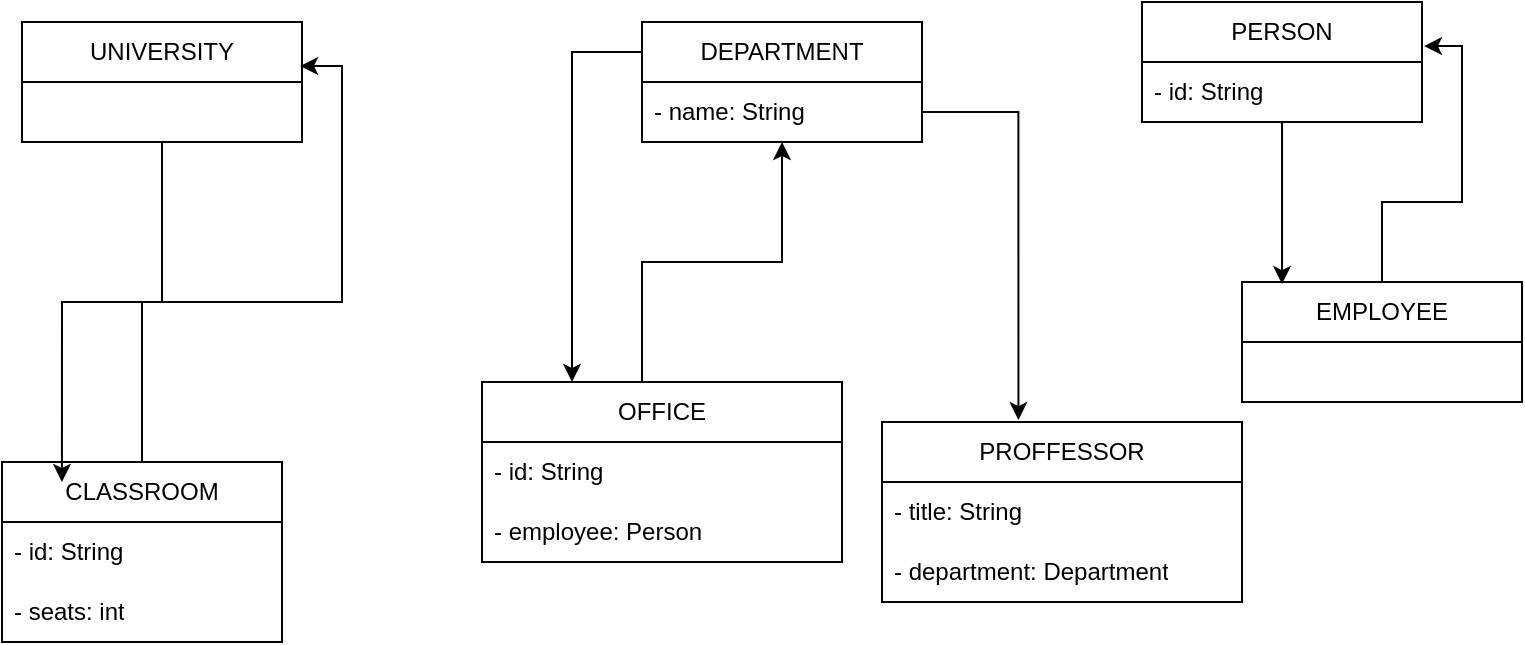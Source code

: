 <mxfile version="22.0.2" type="device" pages="2">
  <diagram name="Page-1" id="IUlO7cHkW2K4LpeZwaog">
    <mxGraphModel dx="880" dy="470" grid="1" gridSize="10" guides="1" tooltips="1" connect="1" arrows="1" fold="1" page="1" pageScale="1" pageWidth="850" pageHeight="1100" math="0" shadow="0">
      <root>
        <mxCell id="0" />
        <mxCell id="1" parent="0" />
        <mxCell id="qoQrK04n8VAV8RSdhUEa-8" style="edgeStyle=orthogonalEdgeStyle;rounded=0;orthogonalLoop=1;jettySize=auto;html=1;exitX=1;exitY=0.5;exitDx=0;exitDy=0;entryX=1;entryY=0.5;entryDx=0;entryDy=0;" edge="1" parent="1">
          <mxGeometry relative="1" as="geometry">
            <mxPoint x="140" y="220" as="targetPoint" />
            <mxPoint x="140" y="220" as="sourcePoint" />
          </mxGeometry>
        </mxCell>
        <mxCell id="lTNTDqDK4QfkvNidkWpD-1" value="PROFFESSOR" style="swimlane;fontStyle=0;childLayout=stackLayout;horizontal=1;startSize=30;horizontalStack=0;resizeParent=1;resizeParentMax=0;resizeLast=0;collapsible=1;marginBottom=0;whiteSpace=wrap;html=1;" vertex="1" parent="1">
          <mxGeometry x="450" y="220" width="180" height="90" as="geometry" />
        </mxCell>
        <mxCell id="lTNTDqDK4QfkvNidkWpD-2" value="- title: String" style="text;strokeColor=none;fillColor=none;align=left;verticalAlign=middle;spacingLeft=4;spacingRight=4;overflow=hidden;points=[[0,0.5],[1,0.5]];portConstraint=eastwest;rotatable=0;whiteSpace=wrap;html=1;" vertex="1" parent="lTNTDqDK4QfkvNidkWpD-1">
          <mxGeometry y="30" width="180" height="30" as="geometry" />
        </mxCell>
        <mxCell id="lTNTDqDK4QfkvNidkWpD-3" value="- department: Department" style="text;strokeColor=none;fillColor=none;align=left;verticalAlign=middle;spacingLeft=4;spacingRight=4;overflow=hidden;points=[[0,0.5],[1,0.5]];portConstraint=eastwest;rotatable=0;whiteSpace=wrap;html=1;" vertex="1" parent="lTNTDqDK4QfkvNidkWpD-1">
          <mxGeometry y="60" width="180" height="30" as="geometry" />
        </mxCell>
        <mxCell id="lTNTDqDK4QfkvNidkWpD-51" style="edgeStyle=orthogonalEdgeStyle;rounded=0;orthogonalLoop=1;jettySize=auto;html=1;entryX=0.25;entryY=0;entryDx=0;entryDy=0;exitX=0;exitY=0.25;exitDx=0;exitDy=0;" edge="1" parent="1" source="lTNTDqDK4QfkvNidkWpD-5" target="lTNTDqDK4QfkvNidkWpD-17">
          <mxGeometry relative="1" as="geometry" />
        </mxCell>
        <mxCell id="lTNTDqDK4QfkvNidkWpD-5" value="DEPARTMENT" style="swimlane;fontStyle=0;childLayout=stackLayout;horizontal=1;startSize=30;horizontalStack=0;resizeParent=1;resizeParentMax=0;resizeLast=0;collapsible=1;marginBottom=0;whiteSpace=wrap;html=1;" vertex="1" parent="1">
          <mxGeometry x="330" y="20" width="140" height="60" as="geometry" />
        </mxCell>
        <mxCell id="lTNTDqDK4QfkvNidkWpD-6" value="- name: String" style="text;strokeColor=none;fillColor=none;align=left;verticalAlign=middle;spacingLeft=4;spacingRight=4;overflow=hidden;points=[[0,0.5],[1,0.5]];portConstraint=eastwest;rotatable=0;whiteSpace=wrap;html=1;" vertex="1" parent="lTNTDqDK4QfkvNidkWpD-5">
          <mxGeometry y="30" width="140" height="30" as="geometry" />
        </mxCell>
        <mxCell id="lTNTDqDK4QfkvNidkWpD-9" value="CLASSROOM" style="swimlane;fontStyle=0;childLayout=stackLayout;horizontal=1;startSize=30;horizontalStack=0;resizeParent=1;resizeParentMax=0;resizeLast=0;collapsible=1;marginBottom=0;whiteSpace=wrap;html=1;" vertex="1" parent="1">
          <mxGeometry x="10" y="240" width="140" height="90" as="geometry" />
        </mxCell>
        <mxCell id="lTNTDqDK4QfkvNidkWpD-10" value="- id: String" style="text;strokeColor=none;fillColor=none;align=left;verticalAlign=middle;spacingLeft=4;spacingRight=4;overflow=hidden;points=[[0,0.5],[1,0.5]];portConstraint=eastwest;rotatable=0;whiteSpace=wrap;html=1;" vertex="1" parent="lTNTDqDK4QfkvNidkWpD-9">
          <mxGeometry y="30" width="140" height="30" as="geometry" />
        </mxCell>
        <mxCell id="lTNTDqDK4QfkvNidkWpD-11" value="- seats: int" style="text;strokeColor=none;fillColor=none;align=left;verticalAlign=middle;spacingLeft=4;spacingRight=4;overflow=hidden;points=[[0,0.5],[1,0.5]];portConstraint=eastwest;rotatable=0;whiteSpace=wrap;html=1;" vertex="1" parent="lTNTDqDK4QfkvNidkWpD-9">
          <mxGeometry y="60" width="140" height="30" as="geometry" />
        </mxCell>
        <mxCell id="lTNTDqDK4QfkvNidkWpD-13" value="UNIVERSITY" style="swimlane;fontStyle=0;childLayout=stackLayout;horizontal=1;startSize=30;horizontalStack=0;resizeParent=1;resizeParentMax=0;resizeLast=0;collapsible=1;marginBottom=0;whiteSpace=wrap;html=1;" vertex="1" parent="1">
          <mxGeometry x="20" y="20" width="140" height="60" as="geometry" />
        </mxCell>
        <mxCell id="lTNTDqDK4QfkvNidkWpD-49" style="edgeStyle=orthogonalEdgeStyle;rounded=0;orthogonalLoop=1;jettySize=auto;html=1;" edge="1" parent="1" source="lTNTDqDK4QfkvNidkWpD-17" target="lTNTDqDK4QfkvNidkWpD-5">
          <mxGeometry relative="1" as="geometry">
            <Array as="points">
              <mxPoint x="330" y="140" />
              <mxPoint x="400" y="140" />
            </Array>
          </mxGeometry>
        </mxCell>
        <mxCell id="lTNTDqDK4QfkvNidkWpD-17" value="OFFICE" style="swimlane;fontStyle=0;childLayout=stackLayout;horizontal=1;startSize=30;horizontalStack=0;resizeParent=1;resizeParentMax=0;resizeLast=0;collapsible=1;marginBottom=0;whiteSpace=wrap;html=1;" vertex="1" parent="1">
          <mxGeometry x="250" y="200" width="180" height="90" as="geometry" />
        </mxCell>
        <mxCell id="lTNTDqDK4QfkvNidkWpD-18" value="- id: String" style="text;strokeColor=none;fillColor=none;align=left;verticalAlign=middle;spacingLeft=4;spacingRight=4;overflow=hidden;points=[[0,0.5],[1,0.5]];portConstraint=eastwest;rotatable=0;whiteSpace=wrap;html=1;" vertex="1" parent="lTNTDqDK4QfkvNidkWpD-17">
          <mxGeometry y="30" width="180" height="30" as="geometry" />
        </mxCell>
        <mxCell id="lTNTDqDK4QfkvNidkWpD-19" value="- employee: Person" style="text;strokeColor=none;fillColor=none;align=left;verticalAlign=middle;spacingLeft=4;spacingRight=4;overflow=hidden;points=[[0,0.5],[1,0.5]];portConstraint=eastwest;rotatable=0;whiteSpace=wrap;html=1;" vertex="1" parent="lTNTDqDK4QfkvNidkWpD-17">
          <mxGeometry y="60" width="180" height="30" as="geometry" />
        </mxCell>
        <mxCell id="lTNTDqDK4QfkvNidkWpD-21" value="EMPLOYEE" style="swimlane;fontStyle=0;childLayout=stackLayout;horizontal=1;startSize=30;horizontalStack=0;resizeParent=1;resizeParentMax=0;resizeLast=0;collapsible=1;marginBottom=0;whiteSpace=wrap;html=1;" vertex="1" parent="1">
          <mxGeometry x="630" y="150" width="140" height="60" as="geometry" />
        </mxCell>
        <mxCell id="lTNTDqDK4QfkvNidkWpD-53" style="edgeStyle=orthogonalEdgeStyle;rounded=0;orthogonalLoop=1;jettySize=auto;html=1;entryX=0.143;entryY=0.017;entryDx=0;entryDy=0;entryPerimeter=0;" edge="1" parent="1" source="lTNTDqDK4QfkvNidkWpD-33" target="lTNTDqDK4QfkvNidkWpD-21">
          <mxGeometry relative="1" as="geometry" />
        </mxCell>
        <mxCell id="lTNTDqDK4QfkvNidkWpD-33" value="PERSON" style="swimlane;fontStyle=0;childLayout=stackLayout;horizontal=1;startSize=30;horizontalStack=0;resizeParent=1;resizeParentMax=0;resizeLast=0;collapsible=1;marginBottom=0;whiteSpace=wrap;html=1;" vertex="1" parent="1">
          <mxGeometry x="580" y="10" width="140" height="60" as="geometry" />
        </mxCell>
        <mxCell id="lTNTDqDK4QfkvNidkWpD-34" value="- id: String" style="text;strokeColor=none;fillColor=none;align=left;verticalAlign=middle;spacingLeft=4;spacingRight=4;overflow=hidden;points=[[0,0.5],[1,0.5]];portConstraint=eastwest;rotatable=0;whiteSpace=wrap;html=1;" vertex="1" parent="lTNTDqDK4QfkvNidkWpD-33">
          <mxGeometry y="30" width="140" height="30" as="geometry" />
        </mxCell>
        <mxCell id="lTNTDqDK4QfkvNidkWpD-52" style="edgeStyle=orthogonalEdgeStyle;rounded=0;orthogonalLoop=1;jettySize=auto;html=1;entryX=0.379;entryY=-0.011;entryDx=0;entryDy=0;entryPerimeter=0;" edge="1" parent="1" source="lTNTDqDK4QfkvNidkWpD-6" target="lTNTDqDK4QfkvNidkWpD-1">
          <mxGeometry relative="1" as="geometry" />
        </mxCell>
        <mxCell id="lTNTDqDK4QfkvNidkWpD-55" style="edgeStyle=orthogonalEdgeStyle;rounded=0;orthogonalLoop=1;jettySize=auto;html=1;entryX=1.007;entryY=0.367;entryDx=0;entryDy=0;entryPerimeter=0;" edge="1" parent="1" source="lTNTDqDK4QfkvNidkWpD-21" target="lTNTDqDK4QfkvNidkWpD-33">
          <mxGeometry relative="1" as="geometry" />
        </mxCell>
        <mxCell id="lTNTDqDK4QfkvNidkWpD-57" style="edgeStyle=orthogonalEdgeStyle;rounded=0;orthogonalLoop=1;jettySize=auto;html=1;entryX=0.993;entryY=0.367;entryDx=0;entryDy=0;entryPerimeter=0;" edge="1" parent="1" source="lTNTDqDK4QfkvNidkWpD-9" target="lTNTDqDK4QfkvNidkWpD-13">
          <mxGeometry relative="1" as="geometry" />
        </mxCell>
        <mxCell id="lTNTDqDK4QfkvNidkWpD-58" style="edgeStyle=orthogonalEdgeStyle;rounded=0;orthogonalLoop=1;jettySize=auto;html=1;entryX=0.214;entryY=0.111;entryDx=0;entryDy=0;entryPerimeter=0;" edge="1" parent="1" source="lTNTDqDK4QfkvNidkWpD-13" target="lTNTDqDK4QfkvNidkWpD-9">
          <mxGeometry relative="1" as="geometry" />
        </mxCell>
      </root>
    </mxGraphModel>
  </diagram>
  <diagram id="UusIlMuRKS6Ck1Nvta00" name="Page-2">
    <mxGraphModel dx="880" dy="470" grid="1" gridSize="10" guides="1" tooltips="1" connect="1" arrows="1" fold="1" page="1" pageScale="1" pageWidth="850" pageHeight="1100" math="0" shadow="0">
      <root>
        <mxCell id="0" />
        <mxCell id="1" parent="0" />
        <mxCell id="_uxxJ_b4uorWpSqfFJvV-1" value="ORDER" style="swimlane;fontStyle=0;childLayout=stackLayout;horizontal=1;startSize=30;horizontalStack=0;resizeParent=1;resizeParentMax=0;resizeLast=0;collapsible=1;marginBottom=0;whiteSpace=wrap;html=1;" vertex="1" parent="1">
          <mxGeometry x="270" y="180" width="180" height="330" as="geometry" />
        </mxCell>
        <mxCell id="_uxxJ_b4uorWpSqfFJvV-2" value="- orderID: int" style="text;strokeColor=none;fillColor=none;align=left;verticalAlign=middle;spacingLeft=4;spacingRight=4;overflow=hidden;points=[[0,0.5],[1,0.5]];portConstraint=eastwest;rotatable=0;whiteSpace=wrap;html=1;" vertex="1" parent="_uxxJ_b4uorWpSqfFJvV-1">
          <mxGeometry y="30" width="180" height="30" as="geometry" />
        </mxCell>
        <mxCell id="_uxxJ_b4uorWpSqfFJvV-3" value="- customer: Customer" style="text;strokeColor=none;fillColor=none;align=left;verticalAlign=middle;spacingLeft=4;spacingRight=4;overflow=hidden;points=[[0,0.5],[1,0.5]];portConstraint=eastwest;rotatable=0;whiteSpace=wrap;html=1;" vertex="1" parent="_uxxJ_b4uorWpSqfFJvV-1">
          <mxGeometry y="60" width="180" height="30" as="geometry" />
        </mxCell>
        <mxCell id="_uxxJ_b4uorWpSqfFJvV-4" value="- moviesOrdered: Movie[]" style="text;strokeColor=none;fillColor=none;align=left;verticalAlign=middle;spacingLeft=4;spacingRight=4;overflow=hidden;points=[[0,0.5],[1,0.5]];portConstraint=eastwest;rotatable=0;whiteSpace=wrap;html=1;" vertex="1" parent="_uxxJ_b4uorWpSqfFJvV-1">
          <mxGeometry y="90" width="180" height="30" as="geometry" />
        </mxCell>
        <mxCell id="_uxxJ_b4uorWpSqfFJvV-37" value="- status: OrderStatus" style="text;strokeColor=none;fillColor=none;align=left;verticalAlign=middle;spacingLeft=4;spacingRight=4;overflow=hidden;points=[[0,0.5],[1,0.5]];portConstraint=eastwest;rotatable=0;whiteSpace=wrap;html=1;" vertex="1" parent="_uxxJ_b4uorWpSqfFJvV-1">
          <mxGeometry y="120" width="180" height="30" as="geometry" />
        </mxCell>
        <mxCell id="_uxxJ_b4uorWpSqfFJvV-38" value="- orderDate: Date " style="text;strokeColor=none;fillColor=none;align=left;verticalAlign=middle;spacingLeft=4;spacingRight=4;overflow=hidden;points=[[0,0.5],[1,0.5]];portConstraint=eastwest;rotatable=0;whiteSpace=wrap;html=1;" vertex="1" parent="_uxxJ_b4uorWpSqfFJvV-1">
          <mxGeometry y="150" width="180" height="30" as="geometry" />
        </mxCell>
        <mxCell id="_uxxJ_b4uorWpSqfFJvV-39" value="- returnDate: Date" style="text;strokeColor=none;fillColor=none;align=left;verticalAlign=middle;spacingLeft=4;spacingRight=4;overflow=hidden;points=[[0,0.5],[1,0.5]];portConstraint=eastwest;rotatable=0;whiteSpace=wrap;html=1;" vertex="1" parent="_uxxJ_b4uorWpSqfFJvV-1">
          <mxGeometry y="180" width="180" height="30" as="geometry" />
        </mxCell>
        <mxCell id="_uxxJ_b4uorWpSqfFJvV-40" value="+placeOrder(movieID: int)" style="text;strokeColor=none;fillColor=none;align=left;verticalAlign=middle;spacingLeft=4;spacingRight=4;overflow=hidden;points=[[0,0.5],[1,0.5]];portConstraint=eastwest;rotatable=0;whiteSpace=wrap;html=1;" vertex="1" parent="_uxxJ_b4uorWpSqfFJvV-1">
          <mxGeometry y="210" width="180" height="30" as="geometry" />
        </mxCell>
        <mxCell id="_uxxJ_b4uorWpSqfFJvV-41" value="+cancelOrder() " style="text;strokeColor=none;fillColor=none;align=left;verticalAlign=middle;spacingLeft=4;spacingRight=4;overflow=hidden;points=[[0,0.5],[1,0.5]];portConstraint=eastwest;rotatable=0;whiteSpace=wrap;html=1;" vertex="1" parent="_uxxJ_b4uorWpSqfFJvV-1">
          <mxGeometry y="240" width="180" height="30" as="geometry" />
        </mxCell>
        <mxCell id="_uxxJ_b4uorWpSqfFJvV-42" value="+returnMovie() " style="text;strokeColor=none;fillColor=none;align=left;verticalAlign=middle;spacingLeft=4;spacingRight=4;overflow=hidden;points=[[0,0.5],[1,0.5]];portConstraint=eastwest;rotatable=0;whiteSpace=wrap;html=1;" vertex="1" parent="_uxxJ_b4uorWpSqfFJvV-1">
          <mxGeometry y="270" width="180" height="30" as="geometry" />
        </mxCell>
        <mxCell id="_uxxJ_b4uorWpSqfFJvV-43" value="+getOrderStatus()" style="text;strokeColor=none;fillColor=none;align=left;verticalAlign=middle;spacingLeft=4;spacingRight=4;overflow=hidden;points=[[0,0.5],[1,0.5]];portConstraint=eastwest;rotatable=0;whiteSpace=wrap;html=1;" vertex="1" parent="_uxxJ_b4uorWpSqfFJvV-1">
          <mxGeometry y="300" width="180" height="30" as="geometry" />
        </mxCell>
        <mxCell id="_uxxJ_b4uorWpSqfFJvV-13" value="CATALOG" style="swimlane;fontStyle=0;childLayout=stackLayout;horizontal=1;startSize=30;horizontalStack=0;resizeParent=1;resizeParentMax=0;resizeLast=0;collapsible=1;marginBottom=0;whiteSpace=wrap;html=1;" vertex="1" parent="1">
          <mxGeometry x="600" y="320" width="140" height="60" as="geometry" />
        </mxCell>
        <mxCell id="_uxxJ_b4uorWpSqfFJvV-14" value="- movies: Movie[]" style="text;strokeColor=none;fillColor=none;align=left;verticalAlign=middle;spacingLeft=4;spacingRight=4;overflow=hidden;points=[[0,0.5],[1,0.5]];portConstraint=eastwest;rotatable=0;whiteSpace=wrap;html=1;" vertex="1" parent="_uxxJ_b4uorWpSqfFJvV-13">
          <mxGeometry y="30" width="140" height="30" as="geometry" />
        </mxCell>
        <mxCell id="_uxxJ_b4uorWpSqfFJvV-29" value="RECHARGABLE CARD" style="swimlane;fontStyle=0;childLayout=stackLayout;horizontal=1;startSize=30;horizontalStack=0;resizeParent=1;resizeParentMax=0;resizeLast=0;collapsible=1;marginBottom=0;whiteSpace=wrap;html=1;" vertex="1" parent="1">
          <mxGeometry x="570" y="20" width="140" height="150" as="geometry" />
        </mxCell>
        <mxCell id="_uxxJ_b4uorWpSqfFJvV-30" value="- cardID: int " style="text;strokeColor=none;fillColor=none;align=left;verticalAlign=middle;spacingLeft=4;spacingRight=4;overflow=hidden;points=[[0,0.5],[1,0.5]];portConstraint=eastwest;rotatable=0;whiteSpace=wrap;html=1;" vertex="1" parent="_uxxJ_b4uorWpSqfFJvV-29">
          <mxGeometry y="30" width="140" height="30" as="geometry" />
        </mxCell>
        <mxCell id="_uxxJ_b4uorWpSqfFJvV-31" value="- balance: double " style="text;strokeColor=none;fillColor=none;align=left;verticalAlign=middle;spacingLeft=4;spacingRight=4;overflow=hidden;points=[[0,0.5],[1,0.5]];portConstraint=eastwest;rotatable=0;whiteSpace=wrap;html=1;" vertex="1" parent="_uxxJ_b4uorWpSqfFJvV-29">
          <mxGeometry y="60" width="140" height="30" as="geometry" />
        </mxCell>
        <mxCell id="_uxxJ_b4uorWpSqfFJvV-32" value="+charge(amount: double)" style="text;strokeColor=none;fillColor=none;align=left;verticalAlign=middle;spacingLeft=4;spacingRight=4;overflow=hidden;points=[[0,0.5],[1,0.5]];portConstraint=eastwest;rotatable=0;whiteSpace=wrap;html=1;" vertex="1" parent="_uxxJ_b4uorWpSqfFJvV-29">
          <mxGeometry y="90" width="140" height="30" as="geometry" />
        </mxCell>
        <mxCell id="_uxxJ_b4uorWpSqfFJvV-44" value="+getBalance() " style="text;strokeColor=none;fillColor=none;align=left;verticalAlign=middle;spacingLeft=4;spacingRight=4;overflow=hidden;points=[[0,0.5],[1,0.5]];portConstraint=eastwest;rotatable=0;whiteSpace=wrap;html=1;" vertex="1" parent="_uxxJ_b4uorWpSqfFJvV-29">
          <mxGeometry y="120" width="140" height="30" as="geometry" />
        </mxCell>
        <mxCell id="_uxxJ_b4uorWpSqfFJvV-25" value="MOVIESHOP" style="swimlane;fontStyle=0;childLayout=stackLayout;horizontal=1;startSize=30;horizontalStack=0;resizeParent=1;resizeParentMax=0;resizeLast=0;collapsible=1;marginBottom=0;whiteSpace=wrap;html=1;" vertex="1" parent="1">
          <mxGeometry x="30" y="20" width="140" height="60" as="geometry" />
        </mxCell>
        <mxCell id="_uxxJ_b4uorWpSqfFJvV-21" value="MOVIE" style="swimlane;fontStyle=0;childLayout=stackLayout;horizontal=1;startSize=30;horizontalStack=0;resizeParent=1;resizeParentMax=0;resizeLast=0;collapsible=1;marginBottom=0;whiteSpace=wrap;html=1;" vertex="1" parent="1">
          <mxGeometry x="30" y="220" width="140" height="210" as="geometry" />
        </mxCell>
        <mxCell id="_uxxJ_b4uorWpSqfFJvV-22" value="- movieID: int" style="text;strokeColor=none;fillColor=none;align=left;verticalAlign=middle;spacingLeft=4;spacingRight=4;overflow=hidden;points=[[0,0.5],[1,0.5]];portConstraint=eastwest;rotatable=0;whiteSpace=wrap;html=1;" vertex="1" parent="_uxxJ_b4uorWpSqfFJvV-21">
          <mxGeometry y="30" width="140" height="30" as="geometry" />
        </mxCell>
        <mxCell id="_uxxJ_b4uorWpSqfFJvV-23" value="- title: String" style="text;strokeColor=none;fillColor=none;align=left;verticalAlign=middle;spacingLeft=4;spacingRight=4;overflow=hidden;points=[[0,0.5],[1,0.5]];portConstraint=eastwest;rotatable=0;whiteSpace=wrap;html=1;" vertex="1" parent="_uxxJ_b4uorWpSqfFJvV-21">
          <mxGeometry y="60" width="140" height="30" as="geometry" />
        </mxCell>
        <mxCell id="_uxxJ_b4uorWpSqfFJvV-24" value="- director: String" style="text;strokeColor=none;fillColor=none;align=left;verticalAlign=middle;spacingLeft=4;spacingRight=4;overflow=hidden;points=[[0,0.5],[1,0.5]];portConstraint=eastwest;rotatable=0;whiteSpace=wrap;html=1;" vertex="1" parent="_uxxJ_b4uorWpSqfFJvV-21">
          <mxGeometry y="90" width="140" height="30" as="geometry" />
        </mxCell>
        <mxCell id="_uxxJ_b4uorWpSqfFJvV-33" value="- year: int " style="text;strokeColor=none;fillColor=none;align=left;verticalAlign=middle;spacingLeft=4;spacingRight=4;overflow=hidden;points=[[0,0.5],[1,0.5]];portConstraint=eastwest;rotatable=0;whiteSpace=wrap;html=1;" vertex="1" parent="_uxxJ_b4uorWpSqfFJvV-21">
          <mxGeometry y="120" width="140" height="30" as="geometry" />
        </mxCell>
        <mxCell id="_uxxJ_b4uorWpSqfFJvV-34" value="| - price: double" style="text;strokeColor=none;fillColor=none;align=left;verticalAlign=middle;spacingLeft=4;spacingRight=4;overflow=hidden;points=[[0,0.5],[1,0.5]];portConstraint=eastwest;rotatable=0;whiteSpace=wrap;html=1;" vertex="1" parent="_uxxJ_b4uorWpSqfFJvV-21">
          <mxGeometry y="150" width="140" height="30" as="geometry" />
        </mxCell>
        <mxCell id="_uxxJ_b4uorWpSqfFJvV-35" value="- available: bool" style="text;strokeColor=none;fillColor=none;align=left;verticalAlign=middle;spacingLeft=4;spacingRight=4;overflow=hidden;points=[[0,0.5],[1,0.5]];portConstraint=eastwest;rotatable=0;whiteSpace=wrap;html=1;" vertex="1" parent="_uxxJ_b4uorWpSqfFJvV-21">
          <mxGeometry y="180" width="140" height="30" as="geometry" />
        </mxCell>
        <mxCell id="_uxxJ_b4uorWpSqfFJvV-17" value="CUSTOMER" style="swimlane;fontStyle=0;childLayout=stackLayout;horizontal=1;startSize=30;horizontalStack=0;resizeParent=1;resizeParentMax=0;resizeLast=0;collapsible=1;marginBottom=0;whiteSpace=wrap;html=1;" vertex="1" parent="1">
          <mxGeometry x="280" y="10" width="140" height="150" as="geometry" />
        </mxCell>
        <mxCell id="_uxxJ_b4uorWpSqfFJvV-18" value="- customerID: int" style="text;strokeColor=none;fillColor=none;align=left;verticalAlign=middle;spacingLeft=4;spacingRight=4;overflow=hidden;points=[[0,0.5],[1,0.5]];portConstraint=eastwest;rotatable=0;whiteSpace=wrap;html=1;" vertex="1" parent="_uxxJ_b4uorWpSqfFJvV-17">
          <mxGeometry y="30" width="140" height="30" as="geometry" />
        </mxCell>
        <mxCell id="_uxxJ_b4uorWpSqfFJvV-19" value="- name: String" style="text;strokeColor=none;fillColor=none;align=left;verticalAlign=middle;spacingLeft=4;spacingRight=4;overflow=hidden;points=[[0,0.5],[1,0.5]];portConstraint=eastwest;rotatable=0;whiteSpace=wrap;html=1;" vertex="1" parent="_uxxJ_b4uorWpSqfFJvV-17">
          <mxGeometry y="60" width="140" height="30" as="geometry" />
        </mxCell>
        <mxCell id="_uxxJ_b4uorWpSqfFJvV-20" value="- isSubscriber: bool" style="text;strokeColor=none;fillColor=none;align=left;verticalAlign=middle;spacingLeft=4;spacingRight=4;overflow=hidden;points=[[0,0.5],[1,0.5]];portConstraint=eastwest;rotatable=0;whiteSpace=wrap;html=1;" vertex="1" parent="_uxxJ_b4uorWpSqfFJvV-17">
          <mxGeometry y="90" width="140" height="30" as="geometry" />
        </mxCell>
        <mxCell id="_uxxJ_b4uorWpSqfFJvV-36" value=" - card: RechargeableCard" style="text;strokeColor=none;fillColor=none;align=left;verticalAlign=middle;spacingLeft=4;spacingRight=4;overflow=hidden;points=[[0,0.5],[1,0.5]];portConstraint=eastwest;rotatable=0;whiteSpace=wrap;html=1;" vertex="1" parent="_uxxJ_b4uorWpSqfFJvV-17">
          <mxGeometry y="120" width="140" height="30" as="geometry" />
        </mxCell>
        <mxCell id="_uxxJ_b4uorWpSqfFJvV-46" value="" style="endArrow=none;html=1;rounded=0;entryX=0.993;entryY=0.095;entryDx=0;entryDy=0;entryPerimeter=0;" edge="1" parent="1" source="_uxxJ_b4uorWpSqfFJvV-1" target="_uxxJ_b4uorWpSqfFJvV-21">
          <mxGeometry width="50" height="50" relative="1" as="geometry">
            <mxPoint x="410" y="280" as="sourcePoint" />
            <mxPoint x="460" y="230" as="targetPoint" />
          </mxGeometry>
        </mxCell>
        <mxCell id="_uxxJ_b4uorWpSqfFJvV-47" value="" style="endArrow=none;html=1;rounded=0;exitX=0.872;exitY=-0.003;exitDx=0;exitDy=0;exitPerimeter=0;" edge="1" parent="1" source="_uxxJ_b4uorWpSqfFJvV-1" target="_uxxJ_b4uorWpSqfFJvV-29">
          <mxGeometry width="50" height="50" relative="1" as="geometry">
            <mxPoint x="420" y="290" as="sourcePoint" />
            <mxPoint x="470" y="240" as="targetPoint" />
          </mxGeometry>
        </mxCell>
        <mxCell id="_uxxJ_b4uorWpSqfFJvV-49" value="" style="endArrow=none;html=1;rounded=0;" edge="1" parent="1" source="_uxxJ_b4uorWpSqfFJvV-1" target="_uxxJ_b4uorWpSqfFJvV-17">
          <mxGeometry width="50" height="50" relative="1" as="geometry">
            <mxPoint x="440" y="310" as="sourcePoint" />
            <mxPoint x="490" y="260" as="targetPoint" />
          </mxGeometry>
        </mxCell>
        <mxCell id="_uxxJ_b4uorWpSqfFJvV-50" value="" style="endArrow=none;html=1;rounded=0;" edge="1" parent="1" source="_uxxJ_b4uorWpSqfFJvV-1" target="_uxxJ_b4uorWpSqfFJvV-13">
          <mxGeometry width="50" height="50" relative="1" as="geometry">
            <mxPoint x="450" y="320" as="sourcePoint" />
            <mxPoint x="500" y="270" as="targetPoint" />
          </mxGeometry>
        </mxCell>
        <mxCell id="_uxxJ_b4uorWpSqfFJvV-51" value="" style="endArrow=none;html=1;rounded=0;entryX=0.5;entryY=1;entryDx=0;entryDy=0;exitX=0.5;exitY=0;exitDx=0;exitDy=0;" edge="1" parent="1" source="_uxxJ_b4uorWpSqfFJvV-21" target="_uxxJ_b4uorWpSqfFJvV-25">
          <mxGeometry width="50" height="50" relative="1" as="geometry">
            <mxPoint x="460" y="330" as="sourcePoint" />
            <mxPoint x="510" y="280" as="targetPoint" />
          </mxGeometry>
        </mxCell>
      </root>
    </mxGraphModel>
  </diagram>
</mxfile>
